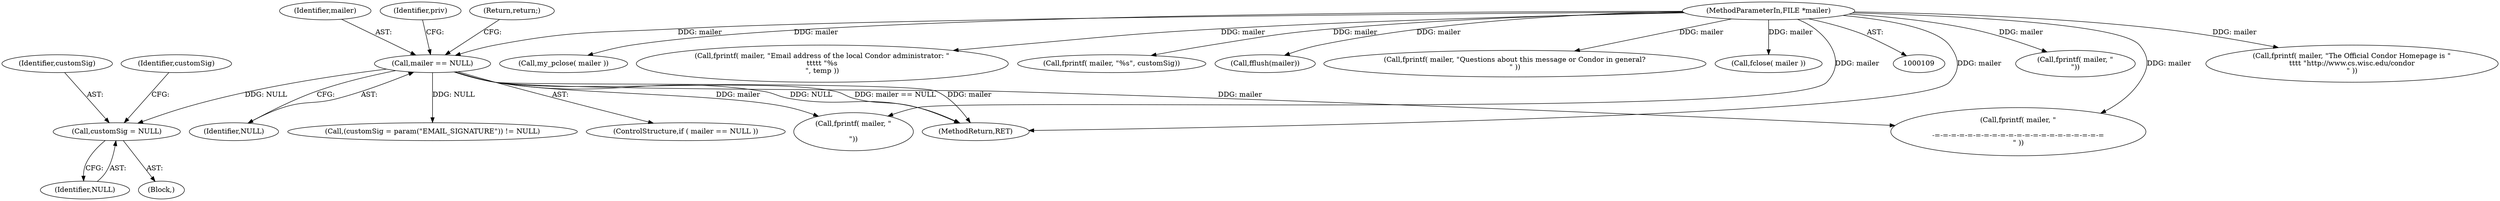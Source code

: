 digraph "0_htcondor_5e5571d1a431eb3c61977b6dd6ec90186ef79867_12@pointer" {
"1000125" [label="(Call,customSig = NULL)"];
"1000117" [label="(Call,mailer == NULL)"];
"1000110" [label="(MethodParameterIn,FILE *mailer)"];
"1000116" [label="(ControlStructure,if ( mailer == NULL ))"];
"1000143" [label="(Call,fprintf( mailer, \"\n\"))"];
"1000177" [label="(Call,fprintf( mailer, \"The Official Condor Homepage is \"\n\t\t\t\t \"http://www.cs.wisc.edu/condor\n\" ))"];
"1000150" [label="(Call,fprintf( mailer, \"\n\n-=-=-=-=-=-=-=-=-=-=-=-=-=-=-=-=-=-=-=-=-=\n\" ))"];
"1000118" [label="(Identifier,mailer)"];
"1000123" [label="(Identifier,priv)"];
"1000125" [label="(Call,customSig = NULL)"];
"1000119" [label="(Identifier,NULL)"];
"1000191" [label="(Call,my_pclose( mailer ))"];
"1000110" [label="(MethodParameterIn,FILE *mailer)"];
"1000129" [label="(Call,(customSig = param(\"EMAIL_SIGNATURE\")) != NULL)"];
"1000171" [label="(Call,fprintf( mailer, \"Email address of the local Condor administrator: \"\n\t\t\t\t\t \"%s\n\", temp ))"];
"1000127" [label="(Identifier,NULL)"];
"1000126" [label="(Identifier,customSig)"];
"1000117" [label="(Call,mailer == NULL)"];
"1000121" [label="(Return,return;)"];
"1000111" [label="(Block,)"];
"1000139" [label="(Call,fprintf( mailer, \"%s\", customSig))"];
"1000180" [label="(Call,fflush(mailer))"];
"1000238" [label="(MethodReturn,RET)"];
"1000153" [label="(Call,fprintf( mailer, \"Questions about this message or Condor in general?\n\" ))"];
"1000131" [label="(Identifier,customSig)"];
"1000199" [label="(Call,fclose( mailer ))"];
"1000136" [label="(Call,fprintf( mailer, \"\n\n\"))"];
"1000125" -> "1000111"  [label="AST: "];
"1000125" -> "1000127"  [label="CFG: "];
"1000126" -> "1000125"  [label="AST: "];
"1000127" -> "1000125"  [label="AST: "];
"1000131" -> "1000125"  [label="CFG: "];
"1000117" -> "1000125"  [label="DDG: NULL"];
"1000117" -> "1000116"  [label="AST: "];
"1000117" -> "1000119"  [label="CFG: "];
"1000118" -> "1000117"  [label="AST: "];
"1000119" -> "1000117"  [label="AST: "];
"1000121" -> "1000117"  [label="CFG: "];
"1000123" -> "1000117"  [label="CFG: "];
"1000117" -> "1000238"  [label="DDG: mailer == NULL"];
"1000117" -> "1000238"  [label="DDG: mailer"];
"1000117" -> "1000238"  [label="DDG: NULL"];
"1000110" -> "1000117"  [label="DDG: mailer"];
"1000117" -> "1000129"  [label="DDG: NULL"];
"1000117" -> "1000136"  [label="DDG: mailer"];
"1000117" -> "1000150"  [label="DDG: mailer"];
"1000110" -> "1000109"  [label="AST: "];
"1000110" -> "1000238"  [label="DDG: mailer"];
"1000110" -> "1000136"  [label="DDG: mailer"];
"1000110" -> "1000139"  [label="DDG: mailer"];
"1000110" -> "1000143"  [label="DDG: mailer"];
"1000110" -> "1000150"  [label="DDG: mailer"];
"1000110" -> "1000153"  [label="DDG: mailer"];
"1000110" -> "1000171"  [label="DDG: mailer"];
"1000110" -> "1000177"  [label="DDG: mailer"];
"1000110" -> "1000180"  [label="DDG: mailer"];
"1000110" -> "1000191"  [label="DDG: mailer"];
"1000110" -> "1000199"  [label="DDG: mailer"];
}
